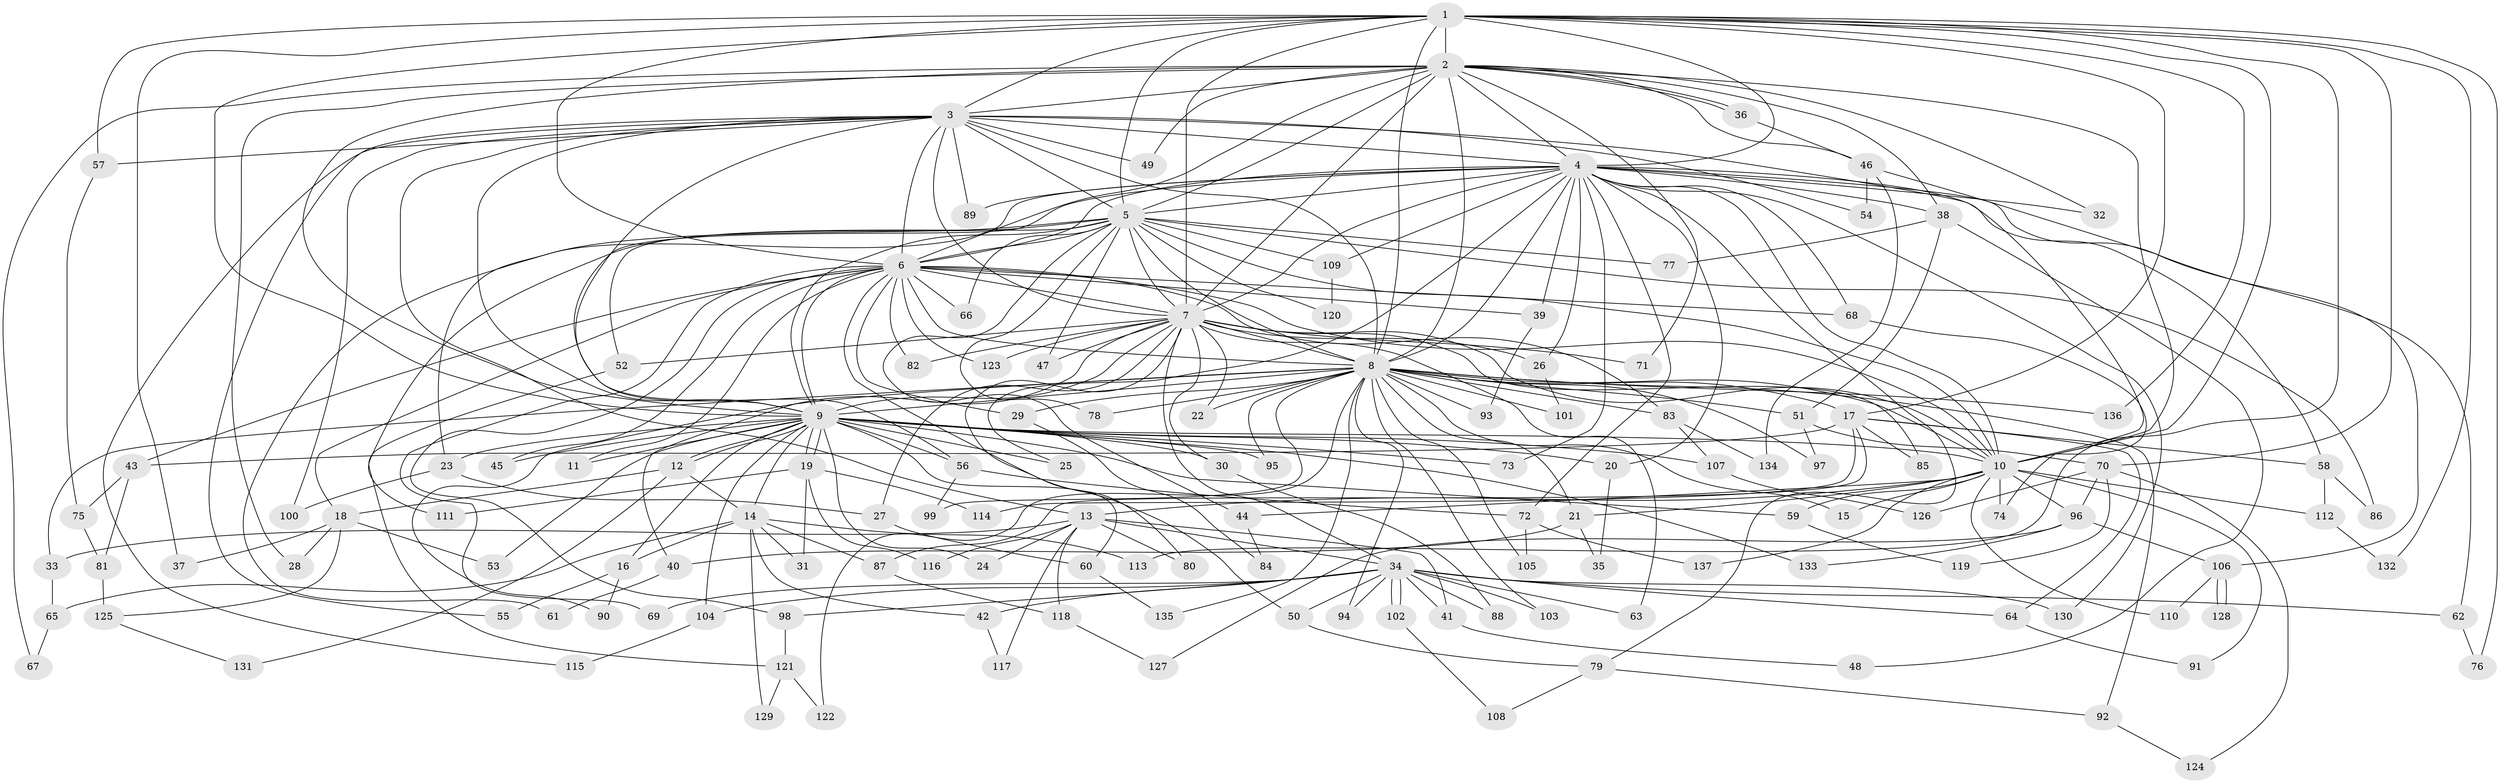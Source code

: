 // coarse degree distribution, {2: 0.2463768115942029, 6: 0.028985507246376812, 3: 0.3188405797101449, 30: 0.014492753623188406, 5: 0.10144927536231885, 15: 0.028985507246376812, 13: 0.014492753623188406, 20: 0.014492753623188406, 17: 0.014492753623188406, 16: 0.028985507246376812, 10: 0.014492753623188406, 8: 0.014492753623188406, 14: 0.014492753623188406, 4: 0.10144927536231885, 9: 0.014492753623188406, 1: 0.014492753623188406, 25: 0.014492753623188406}
// Generated by graph-tools (version 1.1) at 2025/36/03/04/25 23:36:23]
// undirected, 137 vertices, 299 edges
graph export_dot {
  node [color=gray90,style=filled];
  1;
  2;
  3;
  4;
  5;
  6;
  7;
  8;
  9;
  10;
  11;
  12;
  13;
  14;
  15;
  16;
  17;
  18;
  19;
  20;
  21;
  22;
  23;
  24;
  25;
  26;
  27;
  28;
  29;
  30;
  31;
  32;
  33;
  34;
  35;
  36;
  37;
  38;
  39;
  40;
  41;
  42;
  43;
  44;
  45;
  46;
  47;
  48;
  49;
  50;
  51;
  52;
  53;
  54;
  55;
  56;
  57;
  58;
  59;
  60;
  61;
  62;
  63;
  64;
  65;
  66;
  67;
  68;
  69;
  70;
  71;
  72;
  73;
  74;
  75;
  76;
  77;
  78;
  79;
  80;
  81;
  82;
  83;
  84;
  85;
  86;
  87;
  88;
  89;
  90;
  91;
  92;
  93;
  94;
  95;
  96;
  97;
  98;
  99;
  100;
  101;
  102;
  103;
  104;
  105;
  106;
  107;
  108;
  109;
  110;
  111;
  112;
  113;
  114;
  115;
  116;
  117;
  118;
  119;
  120;
  121;
  122;
  123;
  124;
  125;
  126;
  127;
  128;
  129;
  130;
  131;
  132;
  133;
  134;
  135;
  136;
  137;
  1 -- 2;
  1 -- 3;
  1 -- 4;
  1 -- 5;
  1 -- 6;
  1 -- 7;
  1 -- 8;
  1 -- 9;
  1 -- 10;
  1 -- 17;
  1 -- 37;
  1 -- 57;
  1 -- 70;
  1 -- 76;
  1 -- 113;
  1 -- 132;
  1 -- 136;
  2 -- 3;
  2 -- 4;
  2 -- 5;
  2 -- 6;
  2 -- 7;
  2 -- 8;
  2 -- 9;
  2 -- 10;
  2 -- 28;
  2 -- 32;
  2 -- 36;
  2 -- 36;
  2 -- 38;
  2 -- 46;
  2 -- 49;
  2 -- 67;
  2 -- 71;
  3 -- 4;
  3 -- 5;
  3 -- 6;
  3 -- 7;
  3 -- 8;
  3 -- 9;
  3 -- 10;
  3 -- 13;
  3 -- 49;
  3 -- 54;
  3 -- 55;
  3 -- 56;
  3 -- 57;
  3 -- 89;
  3 -- 100;
  3 -- 115;
  4 -- 5;
  4 -- 6;
  4 -- 7;
  4 -- 8;
  4 -- 9;
  4 -- 10;
  4 -- 20;
  4 -- 23;
  4 -- 25;
  4 -- 26;
  4 -- 32;
  4 -- 38;
  4 -- 39;
  4 -- 58;
  4 -- 62;
  4 -- 68;
  4 -- 72;
  4 -- 73;
  4 -- 79;
  4 -- 89;
  4 -- 109;
  4 -- 130;
  5 -- 6;
  5 -- 7;
  5 -- 8;
  5 -- 9;
  5 -- 10;
  5 -- 44;
  5 -- 47;
  5 -- 52;
  5 -- 61;
  5 -- 66;
  5 -- 77;
  5 -- 78;
  5 -- 86;
  5 -- 109;
  5 -- 111;
  5 -- 120;
  6 -- 7;
  6 -- 8;
  6 -- 9;
  6 -- 10;
  6 -- 11;
  6 -- 18;
  6 -- 29;
  6 -- 39;
  6 -- 43;
  6 -- 45;
  6 -- 50;
  6 -- 66;
  6 -- 68;
  6 -- 69;
  6 -- 82;
  6 -- 83;
  6 -- 98;
  6 -- 123;
  7 -- 8;
  7 -- 9;
  7 -- 10;
  7 -- 22;
  7 -- 26;
  7 -- 27;
  7 -- 30;
  7 -- 34;
  7 -- 40;
  7 -- 47;
  7 -- 52;
  7 -- 63;
  7 -- 71;
  7 -- 80;
  7 -- 82;
  7 -- 85;
  7 -- 123;
  8 -- 9;
  8 -- 10;
  8 -- 15;
  8 -- 17;
  8 -- 21;
  8 -- 22;
  8 -- 29;
  8 -- 33;
  8 -- 51;
  8 -- 78;
  8 -- 83;
  8 -- 90;
  8 -- 92;
  8 -- 93;
  8 -- 94;
  8 -- 95;
  8 -- 97;
  8 -- 99;
  8 -- 101;
  8 -- 103;
  8 -- 105;
  8 -- 122;
  8 -- 135;
  8 -- 136;
  9 -- 10;
  9 -- 11;
  9 -- 12;
  9 -- 12;
  9 -- 14;
  9 -- 16;
  9 -- 19;
  9 -- 19;
  9 -- 20;
  9 -- 23;
  9 -- 24;
  9 -- 25;
  9 -- 30;
  9 -- 45;
  9 -- 53;
  9 -- 56;
  9 -- 59;
  9 -- 60;
  9 -- 73;
  9 -- 95;
  9 -- 104;
  9 -- 107;
  9 -- 133;
  10 -- 13;
  10 -- 15;
  10 -- 21;
  10 -- 44;
  10 -- 59;
  10 -- 74;
  10 -- 91;
  10 -- 96;
  10 -- 110;
  10 -- 112;
  10 -- 137;
  12 -- 14;
  12 -- 18;
  12 -- 131;
  13 -- 24;
  13 -- 33;
  13 -- 34;
  13 -- 41;
  13 -- 80;
  13 -- 116;
  13 -- 117;
  13 -- 118;
  14 -- 16;
  14 -- 31;
  14 -- 42;
  14 -- 65;
  14 -- 87;
  14 -- 113;
  14 -- 129;
  16 -- 55;
  16 -- 90;
  17 -- 43;
  17 -- 58;
  17 -- 64;
  17 -- 85;
  17 -- 87;
  17 -- 114;
  18 -- 28;
  18 -- 37;
  18 -- 53;
  18 -- 125;
  19 -- 31;
  19 -- 111;
  19 -- 114;
  19 -- 116;
  20 -- 35;
  21 -- 35;
  21 -- 40;
  23 -- 27;
  23 -- 100;
  26 -- 101;
  27 -- 60;
  29 -- 84;
  30 -- 88;
  33 -- 65;
  34 -- 41;
  34 -- 42;
  34 -- 50;
  34 -- 62;
  34 -- 63;
  34 -- 64;
  34 -- 69;
  34 -- 88;
  34 -- 94;
  34 -- 98;
  34 -- 102;
  34 -- 102;
  34 -- 103;
  34 -- 104;
  34 -- 130;
  36 -- 46;
  38 -- 48;
  38 -- 51;
  38 -- 77;
  39 -- 93;
  40 -- 61;
  41 -- 48;
  42 -- 117;
  43 -- 75;
  43 -- 81;
  44 -- 84;
  46 -- 54;
  46 -- 106;
  46 -- 134;
  50 -- 79;
  51 -- 70;
  51 -- 97;
  52 -- 121;
  56 -- 72;
  56 -- 99;
  57 -- 75;
  58 -- 86;
  58 -- 112;
  59 -- 119;
  60 -- 135;
  62 -- 76;
  64 -- 91;
  65 -- 67;
  68 -- 74;
  70 -- 96;
  70 -- 119;
  70 -- 124;
  70 -- 126;
  72 -- 105;
  72 -- 137;
  75 -- 81;
  79 -- 92;
  79 -- 108;
  81 -- 125;
  83 -- 107;
  83 -- 134;
  87 -- 118;
  92 -- 124;
  96 -- 106;
  96 -- 127;
  96 -- 133;
  98 -- 121;
  102 -- 108;
  104 -- 115;
  106 -- 110;
  106 -- 128;
  106 -- 128;
  107 -- 126;
  109 -- 120;
  112 -- 132;
  118 -- 127;
  121 -- 122;
  121 -- 129;
  125 -- 131;
}
